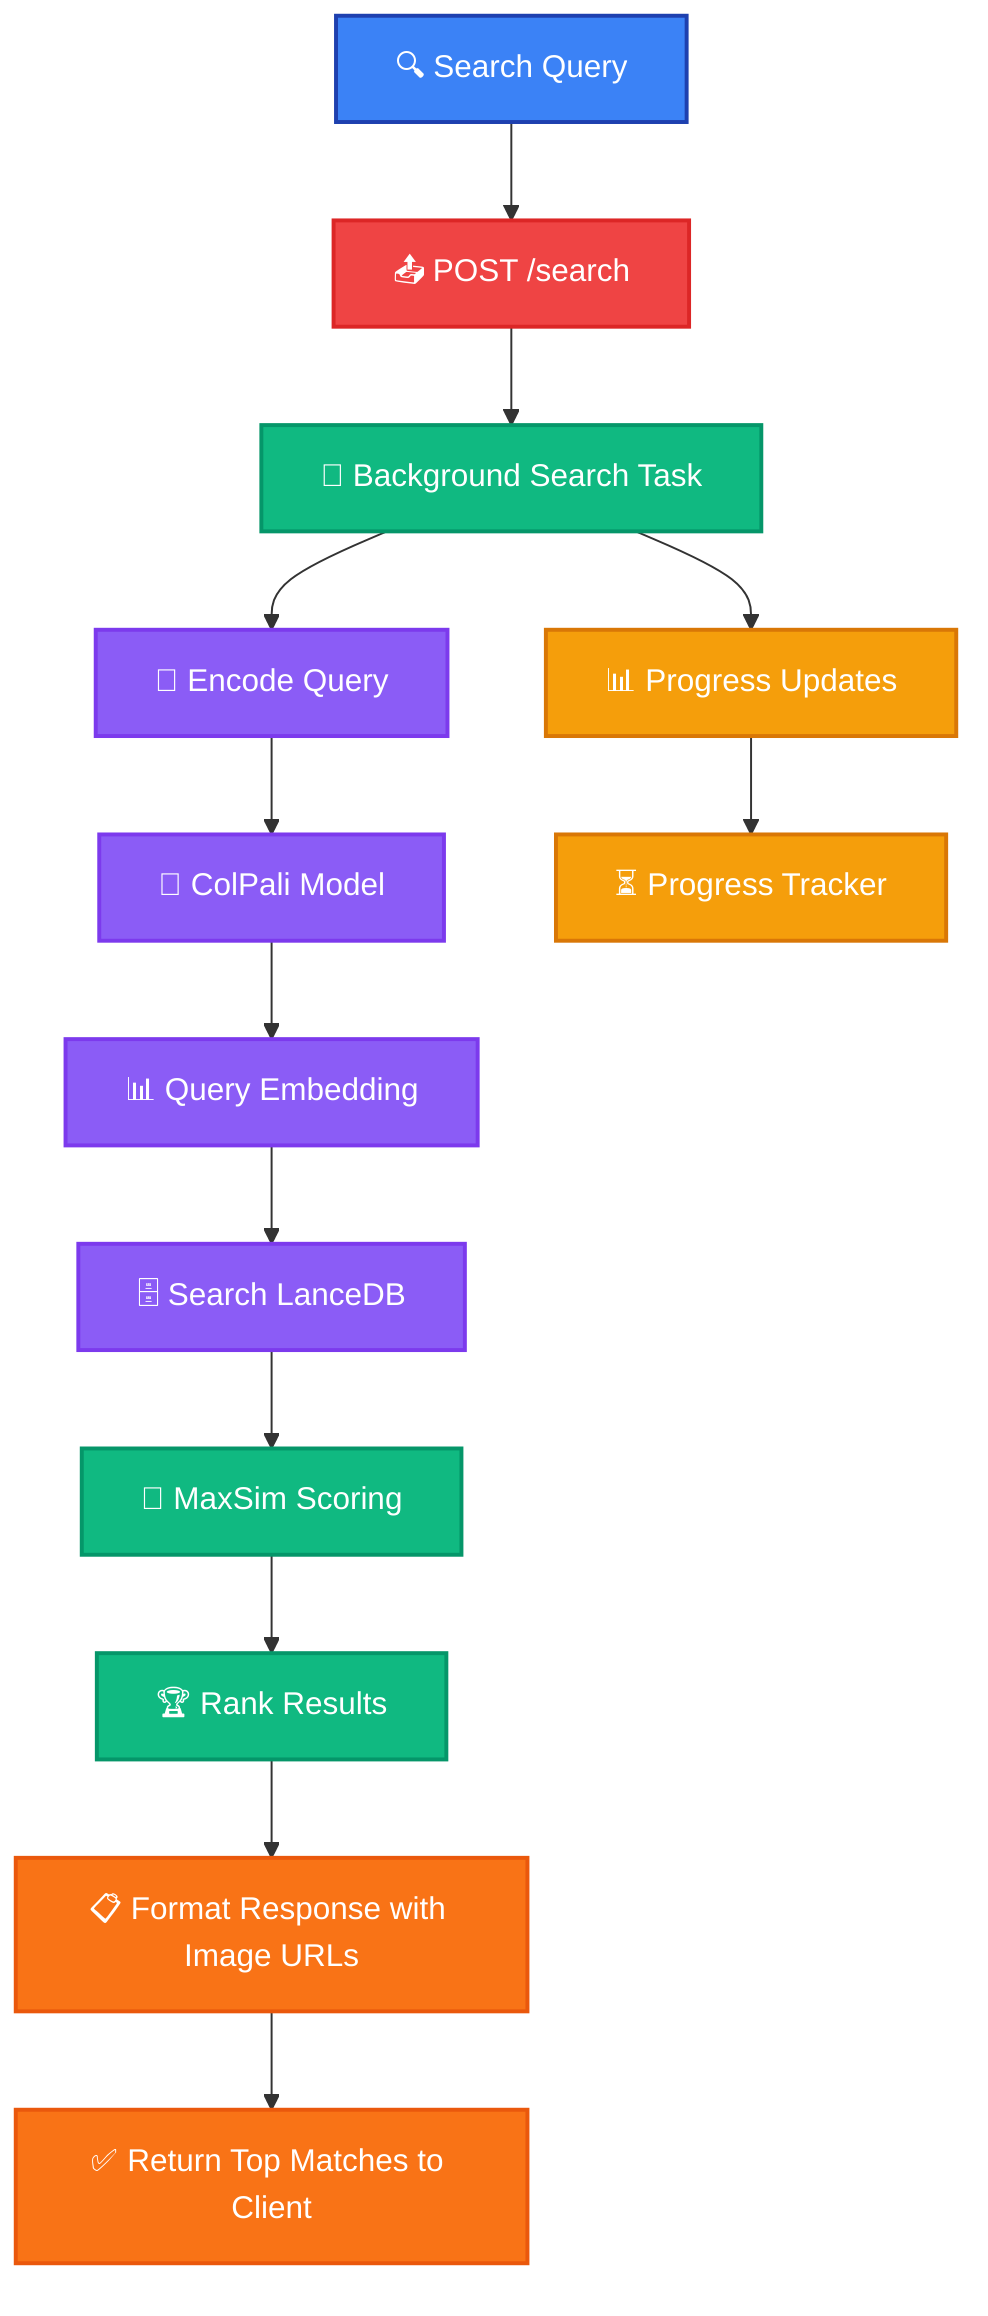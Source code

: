 graph TD
    A[🔍 Search Query] --> B[📤 POST /search]
    B --> C[🔄 Background Search Task]
    C --> D[🤖 Encode Query]
    E[🗄️ Search LanceDB]
    
    D --> F[🧠 ColPali Model]
    F --> G[📊 Query Embedding]
    G --> E
    
    E --> H[📏 MaxSim Scoring]
    H --> I[🏆 Rank Results]
    I --> J[📋 Format Response with Image URLs]
    J --> K[✅ Return Top Matches to Client]
    
    C --> L[📊 Progress Updates]
    L --> M[⏳ Progress Tracker]
    
    classDef ui fill:#3b82f6,stroke:#1e40af,stroke-width:2px,color:white
    classDef api fill:#ef4444,stroke:#dc2626,stroke-width:2px,color:white
    classDef process fill:#10b981,stroke:#059669,stroke-width:2px,color:white
    classDef model fill:#8b5cf6,stroke:#7c3aed,stroke-width:2px,color:white
    classDef response fill:#f97316,stroke:#ea580c,stroke-width:2px,color:white
    classDef progress fill:#f59e0b,stroke:#d97706,stroke-width:2px,color:white
    
    class A ui
    class B api
    class C,H,I process
    class D,E,F,G model
    class J,K response
    class L,M progress
